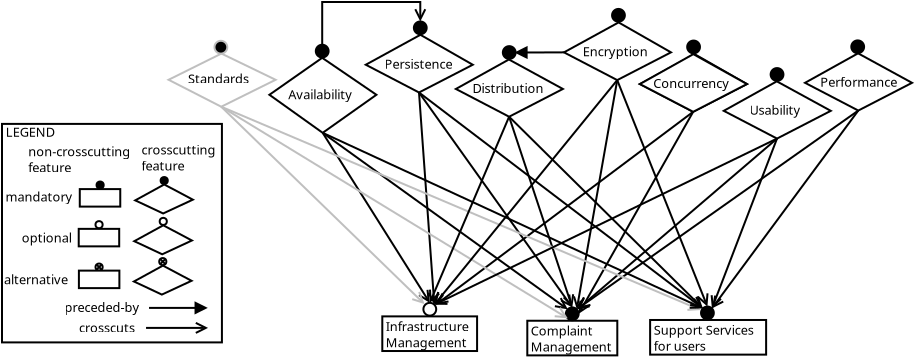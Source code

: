 <?xml version="1.0" encoding="UTF-8"?>
<dia:diagram xmlns:dia="http://www.lysator.liu.se/~alla/dia/">
  <dia:layer name="Background" visible="true" active="true">
    <dia:object type="Standard - Line" version="0" id="O0">
      <dia:attribute name="obj_pos">
        <dia:point val="22.19,26.886"/>
      </dia:attribute>
      <dia:attribute name="obj_bb">
        <dia:rectangle val="22.127,26.823;25.491,36.528"/>
      </dia:attribute>
      <dia:attribute name="conn_endpoints">
        <dia:point val="22.19,26.886"/>
        <dia:point val="25.348,36.421"/>
      </dia:attribute>
      <dia:attribute name="numcp">
        <dia:int val="1"/>
      </dia:attribute>
      <dia:attribute name="line_width">
        <dia:real val="0.1"/>
      </dia:attribute>
      <dia:attribute name="end_arrow">
        <dia:enum val="1"/>
      </dia:attribute>
      <dia:attribute name="end_arrow_length">
        <dia:real val="0.5"/>
      </dia:attribute>
      <dia:attribute name="end_arrow_width">
        <dia:real val="0.5"/>
      </dia:attribute>
      <dia:connections>
        <dia:connection handle="0" to="O15" connection="2"/>
        <dia:connection handle="1" to="O32" connection="1"/>
      </dia:connections>
    </dia:object>
    <dia:object type="Standard - Line" version="0" id="O1">
      <dia:attribute name="obj_pos">
        <dia:point val="31.393,26.64"/>
      </dia:attribute>
      <dia:attribute name="obj_bb">
        <dia:rectangle val="25.598,26.572;31.461,36.839"/>
      </dia:attribute>
      <dia:attribute name="conn_endpoints">
        <dia:point val="31.393,26.64"/>
        <dia:point val="25.668,36.741"/>
      </dia:attribute>
      <dia:attribute name="numcp">
        <dia:int val="1"/>
      </dia:attribute>
      <dia:attribute name="line_width">
        <dia:real val="0.1"/>
      </dia:attribute>
      <dia:attribute name="end_arrow">
        <dia:enum val="1"/>
      </dia:attribute>
      <dia:attribute name="end_arrow_length">
        <dia:real val="0.5"/>
      </dia:attribute>
      <dia:attribute name="end_arrow_width">
        <dia:real val="0.5"/>
      </dia:attribute>
      <dia:connections>
        <dia:connection handle="0" to="O43" connection="2"/>
        <dia:connection handle="1" to="O32" connection="4"/>
      </dia:connections>
    </dia:object>
    <dia:object type="Standard - Line" version="0" id="O2">
      <dia:attribute name="obj_pos">
        <dia:point val="24.933,23.668"/>
      </dia:attribute>
      <dia:attribute name="obj_bb">
        <dia:rectangle val="22.404,23.344;24.983,24.006"/>
      </dia:attribute>
      <dia:attribute name="conn_endpoints">
        <dia:point val="24.933,23.668"/>
        <dia:point val="22.516,23.677"/>
      </dia:attribute>
      <dia:attribute name="numcp">
        <dia:int val="1"/>
      </dia:attribute>
      <dia:attribute name="line_width">
        <dia:real val="0.1"/>
      </dia:attribute>
      <dia:attribute name="end_arrow">
        <dia:enum val="3"/>
      </dia:attribute>
      <dia:attribute name="end_arrow_length">
        <dia:real val="0.5"/>
      </dia:attribute>
      <dia:attribute name="end_arrow_width">
        <dia:real val="0.5"/>
      </dia:attribute>
      <dia:connections>
        <dia:connection handle="0" to="O80" connection="0"/>
        <dia:connection handle="1" to="O17" connection="4"/>
      </dia:connections>
    </dia:object>
    <dia:object type="Standard - ZigZagLine" version="1" id="O3">
      <dia:attribute name="obj_pos">
        <dia:point val="12.845,23.286"/>
      </dia:attribute>
      <dia:attribute name="obj_bb">
        <dia:rectangle val="12.795,21.1;18.079,23.336"/>
      </dia:attribute>
      <dia:attribute name="orth_points">
        <dia:point val="12.845,23.286"/>
        <dia:point val="12.845,21.15"/>
        <dia:point val="17.749,21.15"/>
        <dia:point val="17.749,22.123"/>
      </dia:attribute>
      <dia:attribute name="orth_orient">
        <dia:enum val="1"/>
        <dia:enum val="0"/>
        <dia:enum val="1"/>
      </dia:attribute>
      <dia:attribute name="autorouting">
        <dia:boolean val="false"/>
      </dia:attribute>
      <dia:attribute name="line_width">
        <dia:real val="0.1"/>
      </dia:attribute>
      <dia:attribute name="end_arrow">
        <dia:enum val="1"/>
      </dia:attribute>
      <dia:attribute name="end_arrow_length">
        <dia:real val="0.5"/>
      </dia:attribute>
      <dia:attribute name="end_arrow_width">
        <dia:real val="0.5"/>
      </dia:attribute>
      <dia:connections>
        <dia:connection handle="0" to="O14" connection="1"/>
        <dia:connection handle="1" to="O51" connection="1"/>
      </dia:connections>
    </dia:object>
    <dia:object type="Standard - Line" version="0" id="O4">
      <dia:attribute name="obj_pos">
        <dia:point val="17.685,25.674"/>
      </dia:attribute>
      <dia:attribute name="obj_bb">
        <dia:rectangle val="17.632,25.621;18.742,36.397"/>
      </dia:attribute>
      <dia:attribute name="conn_endpoints">
        <dia:point val="17.685,25.674"/>
        <dia:point val="18.451,36.285"/>
      </dia:attribute>
      <dia:attribute name="numcp">
        <dia:int val="1"/>
      </dia:attribute>
      <dia:attribute name="line_width">
        <dia:real val="0.1"/>
      </dia:attribute>
      <dia:attribute name="end_arrow">
        <dia:enum val="1"/>
      </dia:attribute>
      <dia:attribute name="end_arrow_length">
        <dia:real val="0.5"/>
      </dia:attribute>
      <dia:attribute name="end_arrow_width">
        <dia:real val="0.5"/>
      </dia:attribute>
      <dia:connections>
        <dia:connection handle="0" to="O49" connection="2"/>
        <dia:connection handle="1" to="O29" connection="2"/>
      </dia:connections>
    </dia:object>
    <dia:object type="Standard - Line" version="0" id="O5">
      <dia:attribute name="obj_pos">
        <dia:point val="17.685,25.674"/>
      </dia:attribute>
      <dia:attribute name="obj_bb">
        <dia:rectangle val="17.616,25.605;25.418,36.512"/>
      </dia:attribute>
      <dia:attribute name="conn_endpoints">
        <dia:point val="17.685,25.674"/>
        <dia:point val="25.348,36.421"/>
      </dia:attribute>
      <dia:attribute name="numcp">
        <dia:int val="1"/>
      </dia:attribute>
      <dia:attribute name="line_width">
        <dia:real val="0.1"/>
      </dia:attribute>
      <dia:attribute name="end_arrow">
        <dia:enum val="1"/>
      </dia:attribute>
      <dia:attribute name="end_arrow_length">
        <dia:real val="0.5"/>
      </dia:attribute>
      <dia:attribute name="end_arrow_width">
        <dia:real val="0.5"/>
      </dia:attribute>
      <dia:connections>
        <dia:connection handle="0" to="O49" connection="2"/>
        <dia:connection handle="1" to="O32" connection="1"/>
      </dia:connections>
    </dia:object>
    <dia:object type="Standard - Line" version="0" id="O6">
      <dia:attribute name="obj_pos">
        <dia:point val="22.19,26.886"/>
      </dia:attribute>
      <dia:attribute name="obj_bb">
        <dia:rectangle val="22.119,26.815;31.959,36.549"/>
      </dia:attribute>
      <dia:attribute name="conn_endpoints">
        <dia:point val="22.19,26.886"/>
        <dia:point val="31.879,36.471"/>
      </dia:attribute>
      <dia:attribute name="numcp">
        <dia:int val="1"/>
      </dia:attribute>
      <dia:attribute name="line_width">
        <dia:real val="0.1"/>
      </dia:attribute>
      <dia:attribute name="end_arrow">
        <dia:enum val="1"/>
      </dia:attribute>
      <dia:attribute name="end_arrow_length">
        <dia:real val="0.5"/>
      </dia:attribute>
      <dia:attribute name="end_arrow_width">
        <dia:real val="0.5"/>
      </dia:attribute>
      <dia:connections>
        <dia:connection handle="0" to="O15" connection="2"/>
        <dia:connection handle="1" to="O35" connection="0"/>
      </dia:connections>
    </dia:object>
    <dia:object type="Standard - Line" version="0" id="O7">
      <dia:attribute name="obj_pos">
        <dia:point val="31.393,26.64"/>
      </dia:attribute>
      <dia:attribute name="obj_bb">
        <dia:rectangle val="18.432,26.57;31.463,36.359"/>
      </dia:attribute>
      <dia:attribute name="conn_endpoints">
        <dia:point val="31.393,26.64"/>
        <dia:point val="18.521,36.289"/>
      </dia:attribute>
      <dia:attribute name="numcp">
        <dia:int val="1"/>
      </dia:attribute>
      <dia:attribute name="line_width">
        <dia:real val="0.1"/>
      </dia:attribute>
      <dia:attribute name="end_arrow">
        <dia:enum val="1"/>
      </dia:attribute>
      <dia:attribute name="end_arrow_length">
        <dia:real val="0.5"/>
      </dia:attribute>
      <dia:attribute name="end_arrow_width">
        <dia:real val="0.5"/>
      </dia:attribute>
      <dia:connections>
        <dia:connection handle="0" to="O43" connection="2"/>
        <dia:connection handle="1" to="O29" connection="8"/>
      </dia:connections>
    </dia:object>
    <dia:object type="Standard - Line" version="0" id="O8">
      <dia:attribute name="obj_pos">
        <dia:point val="27.596,25.055"/>
      </dia:attribute>
      <dia:attribute name="obj_bb">
        <dia:rectangle val="27.531,24.99;32.218,36.481"/>
      </dia:attribute>
      <dia:attribute name="conn_endpoints">
        <dia:point val="27.596,25.055"/>
        <dia:point val="32.105,36.377"/>
      </dia:attribute>
      <dia:attribute name="numcp">
        <dia:int val="1"/>
      </dia:attribute>
      <dia:attribute name="line_width">
        <dia:real val="0.1"/>
      </dia:attribute>
      <dia:attribute name="end_arrow">
        <dia:enum val="1"/>
      </dia:attribute>
      <dia:attribute name="end_arrow_length">
        <dia:real val="0.5"/>
      </dia:attribute>
      <dia:attribute name="end_arrow_width">
        <dia:real val="0.5"/>
      </dia:attribute>
      <dia:connections>
        <dia:connection handle="0" to="O80" connection="2"/>
        <dia:connection handle="1" to="O35" connection="1"/>
      </dia:connections>
    </dia:object>
    <dia:object type="Standard - Line" version="0" id="O9">
      <dia:attribute name="obj_pos">
        <dia:point val="27.596,25.055"/>
      </dia:attribute>
      <dia:attribute name="obj_bb">
        <dia:rectangle val="25.344,24.997;27.654,36.625"/>
      </dia:attribute>
      <dia:attribute name="conn_endpoints">
        <dia:point val="27.596,25.055"/>
        <dia:point val="25.574,36.515"/>
      </dia:attribute>
      <dia:attribute name="numcp">
        <dia:int val="1"/>
      </dia:attribute>
      <dia:attribute name="line_width">
        <dia:real val="0.1"/>
      </dia:attribute>
      <dia:attribute name="end_arrow">
        <dia:enum val="1"/>
      </dia:attribute>
      <dia:attribute name="end_arrow_length">
        <dia:real val="0.5"/>
      </dia:attribute>
      <dia:attribute name="end_arrow_width">
        <dia:real val="0.5"/>
      </dia:attribute>
      <dia:connections>
        <dia:connection handle="0" to="O80" connection="2"/>
        <dia:connection handle="1" to="O32" connection="2"/>
      </dia:connections>
    </dia:object>
    <dia:object type="Standard - Line" version="0" id="O10">
      <dia:attribute name="obj_pos">
        <dia:point val="12.869,27.691"/>
      </dia:attribute>
      <dia:attribute name="obj_bb">
        <dia:rectangle val="12.8,27.622;18.294,36.286"/>
      </dia:attribute>
      <dia:attribute name="conn_endpoints">
        <dia:point val="12.869,27.691"/>
        <dia:point val="18.225,36.192"/>
      </dia:attribute>
      <dia:attribute name="numcp">
        <dia:int val="1"/>
      </dia:attribute>
      <dia:attribute name="line_width">
        <dia:real val="0.1"/>
      </dia:attribute>
      <dia:attribute name="end_arrow">
        <dia:enum val="1"/>
      </dia:attribute>
      <dia:attribute name="end_arrow_length">
        <dia:real val="0.5"/>
      </dia:attribute>
      <dia:attribute name="end_arrow_width">
        <dia:real val="0.5"/>
      </dia:attribute>
      <dia:connections>
        <dia:connection handle="0" to="O12" connection="2"/>
        <dia:connection handle="1" to="O29" connection="1"/>
      </dia:connections>
    </dia:object>
    <dia:object type="Standard - Line" version="0" id="O11">
      <dia:attribute name="obj_pos">
        <dia:point val="12.869,27.691"/>
      </dia:attribute>
      <dia:attribute name="obj_bb">
        <dia:rectangle val="12.8,27.622;25.212,36.585"/>
      </dia:attribute>
      <dia:attribute name="conn_endpoints">
        <dia:point val="12.869,27.691"/>
        <dia:point val="25.122,36.515"/>
      </dia:attribute>
      <dia:attribute name="numcp">
        <dia:int val="1"/>
      </dia:attribute>
      <dia:attribute name="line_width">
        <dia:real val="0.1"/>
      </dia:attribute>
      <dia:attribute name="end_arrow">
        <dia:enum val="1"/>
      </dia:attribute>
      <dia:attribute name="end_arrow_length">
        <dia:real val="0.5"/>
      </dia:attribute>
      <dia:attribute name="end_arrow_width">
        <dia:real val="0.5"/>
      </dia:attribute>
      <dia:connections>
        <dia:connection handle="0" to="O12" connection="2"/>
        <dia:connection handle="1" to="O32" connection="0"/>
      </dia:connections>
    </dia:object>
    <dia:object type="Standard - Polygon" version="0" id="O12">
      <dia:attribute name="obj_pos">
        <dia:point val="10.205,25.789"/>
      </dia:attribute>
      <dia:attribute name="obj_bb">
        <dia:rectangle val="10.118,23.881;15.643,27.753"/>
      </dia:attribute>
      <dia:attribute name="poly_points">
        <dia:point val="10.205,25.789"/>
        <dia:point val="12.869,27.691"/>
        <dia:point val="15.555,25.789"/>
        <dia:point val="12.844,23.941"/>
      </dia:attribute>
      <dia:attribute name="line_width">
        <dia:real val="0.1"/>
      </dia:attribute>
      <dia:attribute name="show_background">
        <dia:boolean val="true"/>
      </dia:attribute>
    </dia:object>
    <dia:object type="Standard - Text" version="1" id="O13">
      <dia:attribute name="obj_pos">
        <dia:point val="11.142,26.014"/>
      </dia:attribute>
      <dia:attribute name="obj_bb">
        <dia:rectangle val="11.142,25.419;14.632,26.167"/>
      </dia:attribute>
      <dia:attribute name="text">
        <dia:composite type="text">
          <dia:attribute name="string">
            <dia:string>#Availability#</dia:string>
          </dia:attribute>
          <dia:attribute name="font">
            <dia:font family="sans" style="0" name="Helvetica"/>
          </dia:attribute>
          <dia:attribute name="height">
            <dia:real val="0.8"/>
          </dia:attribute>
          <dia:attribute name="pos">
            <dia:point val="11.142,26.014"/>
          </dia:attribute>
          <dia:attribute name="color">
            <dia:color val="#000000"/>
          </dia:attribute>
          <dia:attribute name="alignment">
            <dia:enum val="0"/>
          </dia:attribute>
        </dia:composite>
      </dia:attribute>
      <dia:attribute name="valign">
        <dia:enum val="3"/>
      </dia:attribute>
    </dia:object>
    <dia:object type="Standard - Ellipse" version="0" id="O14">
      <dia:attribute name="obj_pos">
        <dia:point val="12.525,23.286"/>
      </dia:attribute>
      <dia:attribute name="obj_bb">
        <dia:rectangle val="12.475,23.236;13.215,23.976"/>
      </dia:attribute>
      <dia:attribute name="elem_corner">
        <dia:point val="12.525,23.286"/>
      </dia:attribute>
      <dia:attribute name="elem_width">
        <dia:real val="0.64"/>
      </dia:attribute>
      <dia:attribute name="elem_height">
        <dia:real val="0.64"/>
      </dia:attribute>
      <dia:attribute name="border_width">
        <dia:real val="0.1"/>
      </dia:attribute>
      <dia:attribute name="inner_color">
        <dia:color val="#000000"/>
      </dia:attribute>
      <dia:attribute name="aspect">
        <dia:enum val="2"/>
      </dia:attribute>
    </dia:object>
    <dia:group>
      <dia:group>
        <dia:object type="Standard - Polygon" version="0" id="O15">
          <dia:attribute name="obj_pos">
            <dia:point val="19.528,25.498"/>
          </dia:attribute>
          <dia:attribute name="obj_bb">
            <dia:rectangle val="19.422,23.966;24.984,26.942"/>
          </dia:attribute>
          <dia:attribute name="poly_points">
            <dia:point val="19.528,25.498"/>
            <dia:point val="22.19,26.886"/>
            <dia:point val="24.878,25.498"/>
            <dia:point val="22.179,24.024"/>
          </dia:attribute>
          <dia:attribute name="line_width">
            <dia:real val="0.1"/>
          </dia:attribute>
          <dia:attribute name="show_background">
            <dia:boolean val="true"/>
          </dia:attribute>
        </dia:object>
        <dia:object type="Standard - Text" version="1" id="O16">
          <dia:attribute name="obj_pos">
            <dia:point val="20.365,25.698"/>
          </dia:attribute>
          <dia:attribute name="obj_bb">
            <dia:rectangle val="20.365,25.103;24.095,25.851"/>
          </dia:attribute>
          <dia:attribute name="text">
            <dia:composite type="text">
              <dia:attribute name="string">
                <dia:string>#Distribution#</dia:string>
              </dia:attribute>
              <dia:attribute name="font">
                <dia:font family="sans" style="0" name="Helvetica"/>
              </dia:attribute>
              <dia:attribute name="height">
                <dia:real val="0.8"/>
              </dia:attribute>
              <dia:attribute name="pos">
                <dia:point val="20.365,25.698"/>
              </dia:attribute>
              <dia:attribute name="color">
                <dia:color val="#000000"/>
              </dia:attribute>
              <dia:attribute name="alignment">
                <dia:enum val="0"/>
              </dia:attribute>
            </dia:composite>
          </dia:attribute>
          <dia:attribute name="valign">
            <dia:enum val="3"/>
          </dia:attribute>
        </dia:object>
      </dia:group>
      <dia:object type="Standard - Ellipse" version="0" id="O17">
        <dia:attribute name="obj_pos">
          <dia:point val="21.877,23.357"/>
        </dia:attribute>
        <dia:attribute name="obj_bb">
          <dia:rectangle val="21.827,23.307;22.566,24.046"/>
        </dia:attribute>
        <dia:attribute name="elem_corner">
          <dia:point val="21.877,23.357"/>
        </dia:attribute>
        <dia:attribute name="elem_width">
          <dia:real val="0.64"/>
        </dia:attribute>
        <dia:attribute name="elem_height">
          <dia:real val="0.64"/>
        </dia:attribute>
        <dia:attribute name="border_width">
          <dia:real val="0.1"/>
        </dia:attribute>
        <dia:attribute name="inner_color">
          <dia:color val="#000000"/>
        </dia:attribute>
        <dia:attribute name="aspect">
          <dia:enum val="2"/>
        </dia:attribute>
      </dia:object>
    </dia:group>
    <dia:group>
      <dia:group>
        <dia:object type="Standard - Polygon" version="0" id="O18">
          <dia:attribute name="obj_pos">
            <dia:point val="32.923,26.592"/>
          </dia:attribute>
          <dia:attribute name="obj_bb">
            <dia:rectangle val="32.817,25.06;38.379,28.036"/>
          </dia:attribute>
          <dia:attribute name="poly_points">
            <dia:point val="32.923,26.592"/>
            <dia:point val="35.585,27.979"/>
            <dia:point val="38.273,26.592"/>
            <dia:point val="35.574,25.117"/>
          </dia:attribute>
          <dia:attribute name="line_width">
            <dia:real val="0.1"/>
          </dia:attribute>
          <dia:attribute name="show_background">
            <dia:boolean val="true"/>
          </dia:attribute>
        </dia:object>
        <dia:object type="Standard - Text" version="1" id="O19">
          <dia:attribute name="obj_pos">
            <dia:point val="34.21,26.792"/>
          </dia:attribute>
          <dia:attribute name="obj_bb">
            <dia:rectangle val="34.21,26.197;36.973,26.944"/>
          </dia:attribute>
          <dia:attribute name="text">
            <dia:composite type="text">
              <dia:attribute name="string">
                <dia:string>#Usability#</dia:string>
              </dia:attribute>
              <dia:attribute name="font">
                <dia:font family="sans" style="0" name="Helvetica"/>
              </dia:attribute>
              <dia:attribute name="height">
                <dia:real val="0.8"/>
              </dia:attribute>
              <dia:attribute name="pos">
                <dia:point val="34.21,26.792"/>
              </dia:attribute>
              <dia:attribute name="color">
                <dia:color val="#000000"/>
              </dia:attribute>
              <dia:attribute name="alignment">
                <dia:enum val="0"/>
              </dia:attribute>
            </dia:composite>
          </dia:attribute>
          <dia:attribute name="valign">
            <dia:enum val="3"/>
          </dia:attribute>
        </dia:object>
      </dia:group>
      <dia:object type="Standard - Ellipse" version="0" id="O20">
        <dia:attribute name="obj_pos">
          <dia:point val="35.267,24.454"/>
        </dia:attribute>
        <dia:attribute name="obj_bb">
          <dia:rectangle val="35.217,24.404;35.956,25.143"/>
        </dia:attribute>
        <dia:attribute name="elem_corner">
          <dia:point val="35.267,24.454"/>
        </dia:attribute>
        <dia:attribute name="elem_width">
          <dia:real val="0.64"/>
        </dia:attribute>
        <dia:attribute name="elem_height">
          <dia:real val="0.64"/>
        </dia:attribute>
        <dia:attribute name="border_width">
          <dia:real val="0.1"/>
        </dia:attribute>
        <dia:attribute name="inner_color">
          <dia:color val="#000000"/>
        </dia:attribute>
        <dia:attribute name="aspect">
          <dia:enum val="2"/>
        </dia:attribute>
      </dia:object>
    </dia:group>
    <dia:group>
      <dia:group>
        <dia:object type="Standard - Polygon" version="0" id="O21">
          <dia:attribute name="obj_pos">
            <dia:point val="5.164,25.039"/>
          </dia:attribute>
          <dia:attribute name="obj_bb">
            <dia:rectangle val="5.053,23.672;10.628,26.442"/>
          </dia:attribute>
          <dia:attribute name="poly_points">
            <dia:point val="5.164,25.039"/>
            <dia:point val="7.797,26.386"/>
            <dia:point val="10.514,25.039"/>
            <dia:point val="7.804,23.728"/>
          </dia:attribute>
          <dia:attribute name="line_color">
            <dia:color val="#bfbfbf"/>
          </dia:attribute>
          <dia:attribute name="line_width">
            <dia:real val="0.1"/>
          </dia:attribute>
          <dia:attribute name="show_background">
            <dia:boolean val="true"/>
          </dia:attribute>
        </dia:object>
        <dia:object type="Standard - Text" version="1" id="O22">
          <dia:attribute name="obj_pos">
            <dia:point val="6.137,25.22"/>
          </dia:attribute>
          <dia:attribute name="obj_bb">
            <dia:rectangle val="6.137,24.625;9.385,25.372"/>
          </dia:attribute>
          <dia:attribute name="text">
            <dia:composite type="text">
              <dia:attribute name="string">
                <dia:string>#Standards#</dia:string>
              </dia:attribute>
              <dia:attribute name="font">
                <dia:font family="sans" style="0" name="Helvetica"/>
              </dia:attribute>
              <dia:attribute name="height">
                <dia:real val="0.8"/>
              </dia:attribute>
              <dia:attribute name="pos">
                <dia:point val="6.137,25.22"/>
              </dia:attribute>
              <dia:attribute name="color">
                <dia:color val="#000000"/>
              </dia:attribute>
              <dia:attribute name="alignment">
                <dia:enum val="0"/>
              </dia:attribute>
            </dia:composite>
          </dia:attribute>
          <dia:attribute name="valign">
            <dia:enum val="3"/>
          </dia:attribute>
        </dia:object>
      </dia:group>
      <dia:object type="Standard - Ellipse" version="0" id="O23">
        <dia:attribute name="obj_pos">
          <dia:point val="7.459,23.09"/>
        </dia:attribute>
        <dia:attribute name="obj_bb">
          <dia:rectangle val="7.409,23.04;8.148,23.78"/>
        </dia:attribute>
        <dia:attribute name="elem_corner">
          <dia:point val="7.459,23.09"/>
        </dia:attribute>
        <dia:attribute name="elem_width">
          <dia:real val="0.64"/>
        </dia:attribute>
        <dia:attribute name="elem_height">
          <dia:real val="0.64"/>
        </dia:attribute>
        <dia:attribute name="border_width">
          <dia:real val="0.1"/>
        </dia:attribute>
        <dia:attribute name="border_color">
          <dia:color val="#bfbfbf"/>
        </dia:attribute>
        <dia:attribute name="inner_color">
          <dia:color val="#000000"/>
        </dia:attribute>
        <dia:attribute name="aspect">
          <dia:enum val="2"/>
        </dia:attribute>
      </dia:object>
    </dia:group>
    <dia:group>
      <dia:group>
        <dia:object type="Standard - Polygon" version="0" id="O24">
          <dia:attribute name="obj_pos">
            <dia:point val="36.986,25.191"/>
          </dia:attribute>
          <dia:attribute name="obj_bb">
            <dia:rectangle val="36.88,23.659;42.442,26.635"/>
          </dia:attribute>
          <dia:attribute name="poly_points">
            <dia:point val="36.986,25.191"/>
            <dia:point val="39.648,26.578"/>
            <dia:point val="42.336,25.191"/>
            <dia:point val="39.637,23.716"/>
          </dia:attribute>
          <dia:attribute name="line_width">
            <dia:real val="0.1"/>
          </dia:attribute>
          <dia:attribute name="show_background">
            <dia:boolean val="true"/>
          </dia:attribute>
        </dia:object>
        <dia:object type="Standard - Text" version="1" id="O25">
          <dia:attribute name="obj_pos">
            <dia:point val="37.752,25.382"/>
          </dia:attribute>
          <dia:attribute name="obj_bb">
            <dia:rectangle val="37.752,24.787;41.809,25.534"/>
          </dia:attribute>
          <dia:attribute name="text">
            <dia:composite type="text">
              <dia:attribute name="string">
                <dia:string>#Performance#</dia:string>
              </dia:attribute>
              <dia:attribute name="font">
                <dia:font family="sans" style="0" name="Helvetica"/>
              </dia:attribute>
              <dia:attribute name="height">
                <dia:real val="0.8"/>
              </dia:attribute>
              <dia:attribute name="pos">
                <dia:point val="37.752,25.382"/>
              </dia:attribute>
              <dia:attribute name="color">
                <dia:color val="#000000"/>
              </dia:attribute>
              <dia:attribute name="alignment">
                <dia:enum val="0"/>
              </dia:attribute>
            </dia:composite>
          </dia:attribute>
          <dia:attribute name="valign">
            <dia:enum val="3"/>
          </dia:attribute>
        </dia:object>
      </dia:group>
      <dia:object type="Standard - Ellipse" version="0" id="O26">
        <dia:attribute name="obj_pos">
          <dia:point val="39.3,23.07"/>
        </dia:attribute>
        <dia:attribute name="obj_bb">
          <dia:rectangle val="39.25,23.02;39.99,23.76"/>
        </dia:attribute>
        <dia:attribute name="elem_corner">
          <dia:point val="39.3,23.07"/>
        </dia:attribute>
        <dia:attribute name="elem_width">
          <dia:real val="0.64"/>
        </dia:attribute>
        <dia:attribute name="elem_height">
          <dia:real val="0.64"/>
        </dia:attribute>
        <dia:attribute name="border_width">
          <dia:real val="0.1"/>
        </dia:attribute>
        <dia:attribute name="inner_color">
          <dia:color val="#000000"/>
        </dia:attribute>
        <dia:attribute name="aspect">
          <dia:enum val="2"/>
        </dia:attribute>
      </dia:object>
    </dia:group>
    <dia:group>
      <dia:object type="Standard - Box" version="0" id="O27">
        <dia:attribute name="obj_pos">
          <dia:point val="15.85,36.869"/>
        </dia:attribute>
        <dia:attribute name="obj_bb">
          <dia:rectangle val="15.8,36.819;20.639,38.651"/>
        </dia:attribute>
        <dia:attribute name="elem_corner">
          <dia:point val="15.85,36.869"/>
        </dia:attribute>
        <dia:attribute name="elem_width">
          <dia:real val="4.739"/>
        </dia:attribute>
        <dia:attribute name="elem_height">
          <dia:real val="1.732"/>
        </dia:attribute>
        <dia:attribute name="border_width">
          <dia:real val="0.1"/>
        </dia:attribute>
        <dia:attribute name="show_background">
          <dia:boolean val="true"/>
        </dia:attribute>
      </dia:object>
      <dia:object type="Standard - Text" version="1" id="O28">
        <dia:attribute name="obj_pos">
          <dia:point val="16.027,37.611"/>
        </dia:attribute>
        <dia:attribute name="obj_bb">
          <dia:rectangle val="16.027,37.016;20.402,38.564"/>
        </dia:attribute>
        <dia:attribute name="text">
          <dia:composite type="text">
            <dia:attribute name="string">
              <dia:string>#Infrastructure
Management#</dia:string>
            </dia:attribute>
            <dia:attribute name="font">
              <dia:font family="sans" style="0" name="Helvetica"/>
            </dia:attribute>
            <dia:attribute name="height">
              <dia:real val="0.8"/>
            </dia:attribute>
            <dia:attribute name="pos">
              <dia:point val="16.027,37.611"/>
            </dia:attribute>
            <dia:attribute name="color">
              <dia:color val="#000000"/>
            </dia:attribute>
            <dia:attribute name="alignment">
              <dia:enum val="0"/>
            </dia:attribute>
          </dia:composite>
        </dia:attribute>
        <dia:attribute name="valign">
          <dia:enum val="3"/>
        </dia:attribute>
      </dia:object>
    </dia:group>
    <dia:object type="Standard - Ellipse" version="0" id="O29">
      <dia:attribute name="obj_pos">
        <dia:point val="17.905,36.192"/>
      </dia:attribute>
      <dia:attribute name="obj_bb">
        <dia:rectangle val="17.855,36.142;18.595,36.881"/>
      </dia:attribute>
      <dia:attribute name="elem_corner">
        <dia:point val="17.905,36.192"/>
      </dia:attribute>
      <dia:attribute name="elem_width">
        <dia:real val="0.64"/>
      </dia:attribute>
      <dia:attribute name="elem_height">
        <dia:real val="0.64"/>
      </dia:attribute>
      <dia:attribute name="border_width">
        <dia:real val="0.1"/>
      </dia:attribute>
      <dia:attribute name="aspect">
        <dia:enum val="2"/>
      </dia:attribute>
    </dia:object>
    <dia:group>
      <dia:group>
        <dia:object type="Standard - Box" version="0" id="O30">
          <dia:attribute name="obj_pos">
            <dia:point val="23.1,37.087"/>
          </dia:attribute>
          <dia:attribute name="obj_bb">
            <dia:rectangle val="23.05,37.037;27.65,38.87"/>
          </dia:attribute>
          <dia:attribute name="elem_corner">
            <dia:point val="23.1,37.087"/>
          </dia:attribute>
          <dia:attribute name="elem_width">
            <dia:real val="4.5"/>
          </dia:attribute>
          <dia:attribute name="elem_height">
            <dia:real val="1.732"/>
          </dia:attribute>
          <dia:attribute name="border_width">
            <dia:real val="0.1"/>
          </dia:attribute>
          <dia:attribute name="show_background">
            <dia:boolean val="true"/>
          </dia:attribute>
        </dia:object>
        <dia:object type="Standard - Text" version="1" id="O31">
          <dia:attribute name="obj_pos">
            <dia:point val="23.277,37.83"/>
          </dia:attribute>
          <dia:attribute name="obj_bb">
            <dia:rectangle val="23.277,37.235;27.494,38.782"/>
          </dia:attribute>
          <dia:attribute name="text">
            <dia:composite type="text">
              <dia:attribute name="string">
                <dia:string>#Complaint
Management#</dia:string>
              </dia:attribute>
              <dia:attribute name="font">
                <dia:font family="sans" style="0" name="Helvetica"/>
              </dia:attribute>
              <dia:attribute name="height">
                <dia:real val="0.8"/>
              </dia:attribute>
              <dia:attribute name="pos">
                <dia:point val="23.277,37.83"/>
              </dia:attribute>
              <dia:attribute name="color">
                <dia:color val="#000000"/>
              </dia:attribute>
              <dia:attribute name="alignment">
                <dia:enum val="0"/>
              </dia:attribute>
            </dia:composite>
          </dia:attribute>
          <dia:attribute name="valign">
            <dia:enum val="3"/>
          </dia:attribute>
        </dia:object>
      </dia:group>
      <dia:object type="Standard - Ellipse" version="0" id="O32">
        <dia:attribute name="obj_pos">
          <dia:point val="25.028,36.421"/>
        </dia:attribute>
        <dia:attribute name="obj_bb">
          <dia:rectangle val="24.978,36.371;25.718,37.111"/>
        </dia:attribute>
        <dia:attribute name="elem_corner">
          <dia:point val="25.028,36.421"/>
        </dia:attribute>
        <dia:attribute name="elem_width">
          <dia:real val="0.64"/>
        </dia:attribute>
        <dia:attribute name="elem_height">
          <dia:real val="0.64"/>
        </dia:attribute>
        <dia:attribute name="border_width">
          <dia:real val="0.1"/>
        </dia:attribute>
        <dia:attribute name="inner_color">
          <dia:color val="#000000"/>
        </dia:attribute>
        <dia:attribute name="aspect">
          <dia:enum val="2"/>
        </dia:attribute>
      </dia:object>
    </dia:group>
    <dia:group>
      <dia:group>
        <dia:object type="Standard - Box" version="0" id="O33">
          <dia:attribute name="obj_pos">
            <dia:point val="29.241,37.049"/>
          </dia:attribute>
          <dia:attribute name="obj_bb">
            <dia:rectangle val="29.191,36.999;35.091,38.831"/>
          </dia:attribute>
          <dia:attribute name="elem_corner">
            <dia:point val="29.241,37.049"/>
          </dia:attribute>
          <dia:attribute name="elem_width">
            <dia:real val="5.8"/>
          </dia:attribute>
          <dia:attribute name="elem_height">
            <dia:real val="1.732"/>
          </dia:attribute>
          <dia:attribute name="border_width">
            <dia:real val="0.1"/>
          </dia:attribute>
          <dia:attribute name="show_background">
            <dia:boolean val="true"/>
          </dia:attribute>
        </dia:object>
        <dia:object type="Standard - Text" version="1" id="O34">
          <dia:attribute name="obj_pos">
            <dia:point val="29.418,37.791"/>
          </dia:attribute>
          <dia:attribute name="obj_bb">
            <dia:rectangle val="29.418,37.196;34.856,38.744"/>
          </dia:attribute>
          <dia:attribute name="text">
            <dia:composite type="text">
              <dia:attribute name="string">
                <dia:string>#Support Services
for users#</dia:string>
              </dia:attribute>
              <dia:attribute name="font">
                <dia:font family="sans" style="0" name="Helvetica"/>
              </dia:attribute>
              <dia:attribute name="height">
                <dia:real val="0.8"/>
              </dia:attribute>
              <dia:attribute name="pos">
                <dia:point val="29.418,37.791"/>
              </dia:attribute>
              <dia:attribute name="color">
                <dia:color val="#000000"/>
              </dia:attribute>
              <dia:attribute name="alignment">
                <dia:enum val="0"/>
              </dia:attribute>
            </dia:composite>
          </dia:attribute>
          <dia:attribute name="valign">
            <dia:enum val="3"/>
          </dia:attribute>
        </dia:object>
      </dia:group>
      <dia:object type="Standard - Ellipse" version="0" id="O35">
        <dia:attribute name="obj_pos">
          <dia:point val="31.786,36.377"/>
        </dia:attribute>
        <dia:attribute name="obj_bb">
          <dia:rectangle val="31.736,36.327;32.475,37.066"/>
        </dia:attribute>
        <dia:attribute name="elem_corner">
          <dia:point val="31.786,36.377"/>
        </dia:attribute>
        <dia:attribute name="elem_width">
          <dia:real val="0.64"/>
        </dia:attribute>
        <dia:attribute name="elem_height">
          <dia:real val="0.64"/>
        </dia:attribute>
        <dia:attribute name="border_width">
          <dia:real val="0.1"/>
        </dia:attribute>
        <dia:attribute name="inner_color">
          <dia:color val="#000000"/>
        </dia:attribute>
        <dia:attribute name="aspect">
          <dia:enum val="2"/>
        </dia:attribute>
      </dia:object>
    </dia:group>
    <dia:object type="Standard - Line" version="0" id="O36">
      <dia:attribute name="obj_pos">
        <dia:point val="35.585,27.979"/>
      </dia:attribute>
      <dia:attribute name="obj_bb">
        <dia:rectangle val="25.543,27.909;35.656,36.574"/>
      </dia:attribute>
      <dia:attribute name="conn_endpoints">
        <dia:point val="35.585,27.979"/>
        <dia:point val="25.628,36.501"/>
      </dia:attribute>
      <dia:attribute name="numcp">
        <dia:int val="1"/>
      </dia:attribute>
      <dia:attribute name="line_width">
        <dia:real val="0.1"/>
      </dia:attribute>
      <dia:attribute name="end_arrow">
        <dia:enum val="1"/>
      </dia:attribute>
      <dia:attribute name="end_arrow_length">
        <dia:real val="0.5"/>
      </dia:attribute>
      <dia:attribute name="end_arrow_width">
        <dia:real val="0.5"/>
      </dia:attribute>
      <dia:connections>
        <dia:connection handle="0" to="O18" connection="2"/>
        <dia:connection handle="1" to="O32" connection="8"/>
      </dia:connections>
    </dia:object>
    <dia:object type="Standard - Line" version="0" id="O37">
      <dia:attribute name="obj_pos">
        <dia:point val="35.585,27.979"/>
      </dia:attribute>
      <dia:attribute name="obj_bb">
        <dia:rectangle val="32.212,27.915;35.65,36.575"/>
      </dia:attribute>
      <dia:attribute name="conn_endpoints">
        <dia:point val="35.585,27.979"/>
        <dia:point val="32.331,36.471"/>
      </dia:attribute>
      <dia:attribute name="numcp">
        <dia:int val="1"/>
      </dia:attribute>
      <dia:attribute name="line_width">
        <dia:real val="0.1"/>
      </dia:attribute>
      <dia:attribute name="end_arrow">
        <dia:enum val="1"/>
      </dia:attribute>
      <dia:attribute name="end_arrow_length">
        <dia:real val="0.5"/>
      </dia:attribute>
      <dia:attribute name="end_arrow_width">
        <dia:real val="0.5"/>
      </dia:attribute>
      <dia:connections>
        <dia:connection handle="0" to="O18" connection="2"/>
        <dia:connection handle="1" to="O35" connection="2"/>
      </dia:connections>
    </dia:object>
    <dia:object type="Standard - Line" version="0" id="O38">
      <dia:attribute name="obj_pos">
        <dia:point val="39.648,26.578"/>
      </dia:attribute>
      <dia:attribute name="obj_bb">
        <dia:rectangle val="25.483,26.509;39.718,36.585"/>
      </dia:attribute>
      <dia:attribute name="conn_endpoints">
        <dia:point val="39.648,26.578"/>
        <dia:point val="25.574,36.515"/>
      </dia:attribute>
      <dia:attribute name="numcp">
        <dia:int val="1"/>
      </dia:attribute>
      <dia:attribute name="line_width">
        <dia:real val="0.1"/>
      </dia:attribute>
      <dia:attribute name="end_arrow">
        <dia:enum val="1"/>
      </dia:attribute>
      <dia:attribute name="end_arrow_length">
        <dia:real val="0.5"/>
      </dia:attribute>
      <dia:attribute name="end_arrow_width">
        <dia:real val="0.5"/>
      </dia:attribute>
      <dia:connections>
        <dia:connection handle="0" to="O24" connection="2"/>
        <dia:connection handle="1" to="O32" connection="2"/>
      </dia:connections>
    </dia:object>
    <dia:object type="Standard - Line" version="0" id="O39">
      <dia:attribute name="obj_pos">
        <dia:point val="39.648,26.578"/>
      </dia:attribute>
      <dia:attribute name="obj_bb">
        <dia:rectangle val="32.262,26.508;39.718,36.56"/>
      </dia:attribute>
      <dia:attribute name="conn_endpoints">
        <dia:point val="39.648,26.578"/>
        <dia:point val="32.331,36.471"/>
      </dia:attribute>
      <dia:attribute name="numcp">
        <dia:int val="1"/>
      </dia:attribute>
      <dia:attribute name="line_width">
        <dia:real val="0.1"/>
      </dia:attribute>
      <dia:attribute name="end_arrow">
        <dia:enum val="1"/>
      </dia:attribute>
      <dia:attribute name="end_arrow_length">
        <dia:real val="0.5"/>
      </dia:attribute>
      <dia:attribute name="end_arrow_width">
        <dia:real val="0.5"/>
      </dia:attribute>
      <dia:connections>
        <dia:connection handle="0" to="O24" connection="2"/>
        <dia:connection handle="1" to="O35" connection="2"/>
      </dia:connections>
    </dia:object>
    <dia:object type="Standard - Line" version="0" id="O40">
      <dia:attribute name="obj_pos">
        <dia:point val="7.797,26.386"/>
      </dia:attribute>
      <dia:attribute name="obj_bb">
        <dia:rectangle val="7.726,26.316;18.04,36.332"/>
      </dia:attribute>
      <dia:attribute name="conn_endpoints">
        <dia:point val="7.797,26.386"/>
        <dia:point val="17.96,36.254"/>
      </dia:attribute>
      <dia:attribute name="numcp">
        <dia:int val="1"/>
      </dia:attribute>
      <dia:attribute name="line_color">
        <dia:color val="#bfbfbf"/>
      </dia:attribute>
      <dia:attribute name="line_width">
        <dia:real val="0.1"/>
      </dia:attribute>
      <dia:attribute name="end_arrow">
        <dia:enum val="1"/>
      </dia:attribute>
      <dia:attribute name="end_arrow_length">
        <dia:real val="0.5"/>
      </dia:attribute>
      <dia:attribute name="end_arrow_width">
        <dia:real val="0.5"/>
      </dia:attribute>
      <dia:connections>
        <dia:connection handle="0" to="O21" connection="2"/>
        <dia:connection handle="1" to="O29" connection="8"/>
      </dia:connections>
    </dia:object>
    <dia:object type="Standard - Line" version="0" id="O41">
      <dia:attribute name="obj_pos">
        <dia:point val="7.797,26.386"/>
      </dia:attribute>
      <dia:attribute name="obj_bb">
        <dia:rectangle val="7.728,26.317;25.217,37.036"/>
      </dia:attribute>
      <dia:attribute name="conn_endpoints">
        <dia:point val="7.797,26.386"/>
        <dia:point val="25.122,36.967"/>
      </dia:attribute>
      <dia:attribute name="numcp">
        <dia:int val="1"/>
      </dia:attribute>
      <dia:attribute name="line_color">
        <dia:color val="#bfbfbf"/>
      </dia:attribute>
      <dia:attribute name="line_width">
        <dia:real val="0.1"/>
      </dia:attribute>
      <dia:attribute name="end_arrow">
        <dia:enum val="1"/>
      </dia:attribute>
      <dia:attribute name="end_arrow_length">
        <dia:real val="0.5"/>
      </dia:attribute>
      <dia:attribute name="end_arrow_width">
        <dia:real val="0.5"/>
      </dia:attribute>
      <dia:connections>
        <dia:connection handle="0" to="O21" connection="2"/>
        <dia:connection handle="1" to="O32" connection="5"/>
      </dia:connections>
    </dia:object>
    <dia:object type="Standard - Line" version="0" id="O42">
      <dia:attribute name="obj_pos">
        <dia:point val="7.797,26.386"/>
      </dia:attribute>
      <dia:attribute name="obj_bb">
        <dia:rectangle val="7.731,26.321;31.869,36.653"/>
      </dia:attribute>
      <dia:attribute name="conn_endpoints">
        <dia:point val="7.797,26.386"/>
        <dia:point val="31.766,36.553"/>
      </dia:attribute>
      <dia:attribute name="numcp">
        <dia:int val="1"/>
      </dia:attribute>
      <dia:attribute name="line_color">
        <dia:color val="#bfbfbf"/>
      </dia:attribute>
      <dia:attribute name="line_width">
        <dia:real val="0.1"/>
      </dia:attribute>
      <dia:attribute name="end_arrow">
        <dia:enum val="1"/>
      </dia:attribute>
      <dia:attribute name="end_arrow_length">
        <dia:real val="0.5"/>
      </dia:attribute>
      <dia:attribute name="end_arrow_width">
        <dia:real val="0.5"/>
      </dia:attribute>
      <dia:connections>
        <dia:connection handle="0" to="O21" connection="2"/>
        <dia:connection handle="1" to="O35" connection="8"/>
      </dia:connections>
    </dia:object>
    <dia:group>
      <dia:object type="Standard - Polygon" version="0" id="O43">
        <dia:attribute name="obj_pos">
          <dia:point val="28.73,25.253"/>
        </dia:attribute>
        <dia:attribute name="obj_bb">
          <dia:rectangle val="28.624,23.699;34.185,26.697"/>
        </dia:attribute>
        <dia:attribute name="poly_points">
          <dia:point val="28.73,25.253"/>
          <dia:point val="31.393,26.64"/>
          <dia:point val="34.08,25.253"/>
          <dia:point val="31.461,23.756"/>
        </dia:attribute>
        <dia:attribute name="line_width">
          <dia:real val="0.1"/>
        </dia:attribute>
        <dia:attribute name="show_background">
          <dia:boolean val="true"/>
        </dia:attribute>
      </dia:object>
      <dia:object type="Standard - Text" version="1" id="O44">
        <dia:attribute name="obj_pos">
          <dia:point val="29.668,25.453"/>
        </dia:attribute>
        <dia:attribute name="obj_bb">
          <dia:rectangle val="29.668,24.858;33.328,25.605"/>
        </dia:attribute>
        <dia:attribute name="text">
          <dia:composite type="text">
            <dia:attribute name="string">
              <dia:string>#Persistence#</dia:string>
            </dia:attribute>
            <dia:attribute name="font">
              <dia:font family="sans" style="0" name="Helvetica"/>
            </dia:attribute>
            <dia:attribute name="height">
              <dia:real val="0.8"/>
            </dia:attribute>
            <dia:attribute name="pos">
              <dia:point val="29.668,25.453"/>
            </dia:attribute>
            <dia:attribute name="color">
              <dia:color val="#000000"/>
            </dia:attribute>
            <dia:attribute name="alignment">
              <dia:enum val="0"/>
            </dia:attribute>
          </dia:composite>
        </dia:attribute>
        <dia:attribute name="valign">
          <dia:enum val="3"/>
        </dia:attribute>
      </dia:object>
      <dia:object type="Standard - Polygon" version="0" id="O45">
        <dia:attribute name="obj_pos">
          <dia:point val="28.73,25.253"/>
        </dia:attribute>
        <dia:attribute name="obj_bb">
          <dia:rectangle val="28.625,23.7;34.186,26.697"/>
        </dia:attribute>
        <dia:attribute name="poly_points">
          <dia:point val="28.73,25.253"/>
          <dia:point val="31.393,26.64"/>
          <dia:point val="34.08,25.253"/>
          <dia:point val="31.4,23.757"/>
        </dia:attribute>
        <dia:attribute name="line_width">
          <dia:real val="0.1"/>
        </dia:attribute>
        <dia:attribute name="show_background">
          <dia:boolean val="true"/>
        </dia:attribute>
      </dia:object>
      <dia:object type="Standard - Text" version="1" id="O46">
        <dia:attribute name="obj_pos">
          <dia:point val="29.393,25.453"/>
        </dia:attribute>
        <dia:attribute name="obj_bb">
          <dia:rectangle val="29.393,24.858;33.428,25.605"/>
        </dia:attribute>
        <dia:attribute name="text">
          <dia:composite type="text">
            <dia:attribute name="string">
              <dia:string>#Concurrency#</dia:string>
            </dia:attribute>
            <dia:attribute name="font">
              <dia:font family="sans" style="0" name="Helvetica"/>
            </dia:attribute>
            <dia:attribute name="height">
              <dia:real val="0.8"/>
            </dia:attribute>
            <dia:attribute name="pos">
              <dia:point val="29.393,25.453"/>
            </dia:attribute>
            <dia:attribute name="color">
              <dia:color val="#000000"/>
            </dia:attribute>
            <dia:attribute name="alignment">
              <dia:enum val="0"/>
            </dia:attribute>
          </dia:composite>
        </dia:attribute>
        <dia:attribute name="valign">
          <dia:enum val="3"/>
        </dia:attribute>
      </dia:object>
    </dia:group>
    <dia:object type="Standard - Ellipse" version="0" id="O47">
      <dia:attribute name="obj_pos">
        <dia:point val="31.094,23.078"/>
      </dia:attribute>
      <dia:attribute name="obj_bb">
        <dia:rectangle val="31.044,23.028;31.783,23.768"/>
      </dia:attribute>
      <dia:attribute name="elem_corner">
        <dia:point val="31.094,23.078"/>
      </dia:attribute>
      <dia:attribute name="elem_width">
        <dia:real val="0.64"/>
      </dia:attribute>
      <dia:attribute name="elem_height">
        <dia:real val="0.64"/>
      </dia:attribute>
      <dia:attribute name="border_width">
        <dia:real val="0.1"/>
      </dia:attribute>
      <dia:attribute name="inner_color">
        <dia:color val="#000000"/>
      </dia:attribute>
      <dia:attribute name="aspect">
        <dia:enum val="2"/>
      </dia:attribute>
    </dia:object>
    <dia:object type="Standard - Line" version="0" id="O48">
      <dia:attribute name="obj_pos">
        <dia:point val="12.869,27.691"/>
      </dia:attribute>
      <dia:attribute name="obj_bb">
        <dia:rectangle val="12.803,27.625;31.981,36.554"/>
      </dia:attribute>
      <dia:attribute name="conn_endpoints">
        <dia:point val="12.869,27.691"/>
        <dia:point val="31.879,36.471"/>
      </dia:attribute>
      <dia:attribute name="numcp">
        <dia:int val="1"/>
      </dia:attribute>
      <dia:attribute name="line_width">
        <dia:real val="0.1"/>
      </dia:attribute>
      <dia:attribute name="end_arrow">
        <dia:enum val="1"/>
      </dia:attribute>
      <dia:attribute name="end_arrow_length">
        <dia:real val="0.5"/>
      </dia:attribute>
      <dia:attribute name="end_arrow_width">
        <dia:real val="0.5"/>
      </dia:attribute>
      <dia:connections>
        <dia:connection handle="0" to="O12" connection="2"/>
        <dia:connection handle="1" to="O35" connection="0"/>
      </dia:connections>
    </dia:object>
    <dia:group>
      <dia:group>
        <dia:object type="Standard - Polygon" version="0" id="O49">
          <dia:attribute name="obj_pos">
            <dia:point val="15.023,24.287"/>
          </dia:attribute>
          <dia:attribute name="obj_bb">
            <dia:rectangle val="14.917,22.733;20.477,25.731"/>
          </dia:attribute>
          <dia:attribute name="poly_points">
            <dia:point val="15.023,24.287"/>
            <dia:point val="17.685,25.674"/>
            <dia:point val="20.373,24.287"/>
            <dia:point val="17.754,22.79"/>
          </dia:attribute>
          <dia:attribute name="line_width">
            <dia:real val="0.1"/>
          </dia:attribute>
          <dia:attribute name="show_background">
            <dia:boolean val="true"/>
          </dia:attribute>
        </dia:object>
        <dia:object type="Standard - Text" version="1" id="O50">
          <dia:attribute name="obj_pos">
            <dia:point val="15.96,24.487"/>
          </dia:attribute>
          <dia:attribute name="obj_bb">
            <dia:rectangle val="15.96,23.892;19.62,24.639"/>
          </dia:attribute>
          <dia:attribute name="text">
            <dia:composite type="text">
              <dia:attribute name="string">
                <dia:string>#Persistence#</dia:string>
              </dia:attribute>
              <dia:attribute name="font">
                <dia:font family="sans" style="0" name="Helvetica"/>
              </dia:attribute>
              <dia:attribute name="height">
                <dia:real val="0.8"/>
              </dia:attribute>
              <dia:attribute name="pos">
                <dia:point val="15.96,24.487"/>
              </dia:attribute>
              <dia:attribute name="color">
                <dia:color val="#000000"/>
              </dia:attribute>
              <dia:attribute name="alignment">
                <dia:enum val="0"/>
              </dia:attribute>
            </dia:composite>
          </dia:attribute>
          <dia:attribute name="valign">
            <dia:enum val="3"/>
          </dia:attribute>
        </dia:object>
      </dia:group>
      <dia:object type="Standard - Ellipse" version="0" id="O51">
        <dia:attribute name="obj_pos">
          <dia:point val="17.429,22.123"/>
        </dia:attribute>
        <dia:attribute name="obj_bb">
          <dia:rectangle val="17.379,22.073;18.118,22.812"/>
        </dia:attribute>
        <dia:attribute name="elem_corner">
          <dia:point val="17.429,22.123"/>
        </dia:attribute>
        <dia:attribute name="elem_width">
          <dia:real val="0.64"/>
        </dia:attribute>
        <dia:attribute name="elem_height">
          <dia:real val="0.64"/>
        </dia:attribute>
        <dia:attribute name="border_width">
          <dia:real val="0.1"/>
        </dia:attribute>
        <dia:attribute name="inner_color">
          <dia:color val="#000000"/>
        </dia:attribute>
        <dia:attribute name="aspect">
          <dia:enum val="2"/>
        </dia:attribute>
      </dia:object>
    </dia:group>
    <dia:group>
      <dia:object type="Standard - Box" version="0" id="O52">
        <dia:attribute name="obj_pos">
          <dia:point val="-3.165,27.245"/>
        </dia:attribute>
        <dia:attribute name="obj_bb">
          <dia:rectangle val="-3.215,27.195;7.881,38.22"/>
        </dia:attribute>
        <dia:attribute name="elem_corner">
          <dia:point val="-3.165,27.245"/>
        </dia:attribute>
        <dia:attribute name="elem_width">
          <dia:real val="10.996"/>
        </dia:attribute>
        <dia:attribute name="elem_height">
          <dia:real val="10.925"/>
        </dia:attribute>
        <dia:attribute name="border_width">
          <dia:real val="0.1"/>
        </dia:attribute>
        <dia:attribute name="show_background">
          <dia:boolean val="true"/>
        </dia:attribute>
      </dia:object>
      <dia:object type="Standard - Polygon" version="0" id="O53">
        <dia:attribute name="obj_pos">
          <dia:point val="3.496,31.069"/>
        </dia:attribute>
        <dia:attribute name="obj_bb">
          <dia:rectangle val="3.385,30.216;6.489,31.778"/>
        </dia:attribute>
        <dia:attribute name="poly_points">
          <dia:point val="3.496,31.069"/>
          <dia:point val="4.892,31.723"/>
          <dia:point val="6.377,31.033"/>
          <dia:point val="4.945,30.273"/>
        </dia:attribute>
        <dia:attribute name="line_width">
          <dia:real val="0.1"/>
        </dia:attribute>
        <dia:attribute name="show_background">
          <dia:boolean val="true"/>
        </dia:attribute>
      </dia:object>
      <dia:object type="Standard - Ellipse" version="0" id="O54">
        <dia:attribute name="obj_pos">
          <dia:point val="4.767,29.901"/>
        </dia:attribute>
        <dia:attribute name="obj_bb">
          <dia:rectangle val="4.717,29.851;5.173,30.307"/>
        </dia:attribute>
        <dia:attribute name="elem_corner">
          <dia:point val="4.767,29.901"/>
        </dia:attribute>
        <dia:attribute name="elem_width">
          <dia:real val="0.356"/>
        </dia:attribute>
        <dia:attribute name="elem_height">
          <dia:real val="0.356"/>
        </dia:attribute>
        <dia:attribute name="border_width">
          <dia:real val="0.1"/>
        </dia:attribute>
        <dia:attribute name="inner_color">
          <dia:color val="#000000"/>
        </dia:attribute>
        <dia:attribute name="aspect">
          <dia:enum val="2"/>
        </dia:attribute>
      </dia:object>
      <dia:object type="Standard - Polygon" version="0" id="O55">
        <dia:attribute name="obj_pos">
          <dia:point val="3.448,33.11"/>
        </dia:attribute>
        <dia:attribute name="obj_bb">
          <dia:rectangle val="3.338,32.258;6.442,33.819"/>
        </dia:attribute>
        <dia:attribute name="poly_points">
          <dia:point val="3.448,33.11"/>
          <dia:point val="4.845,33.764"/>
          <dia:point val="6.33,33.075"/>
          <dia:point val="4.898,32.315"/>
        </dia:attribute>
        <dia:attribute name="line_width">
          <dia:real val="0.1"/>
        </dia:attribute>
        <dia:attribute name="show_background">
          <dia:boolean val="true"/>
        </dia:attribute>
      </dia:object>
      <dia:object type="Standard - Ellipse" version="0" id="O56">
        <dia:attribute name="obj_pos">
          <dia:point val="4.72,31.942"/>
        </dia:attribute>
        <dia:attribute name="obj_bb">
          <dia:rectangle val="4.67,31.892;5.126,32.348"/>
        </dia:attribute>
        <dia:attribute name="elem_corner">
          <dia:point val="4.72,31.942"/>
        </dia:attribute>
        <dia:attribute name="elem_width">
          <dia:real val="0.356"/>
        </dia:attribute>
        <dia:attribute name="elem_height">
          <dia:real val="0.356"/>
        </dia:attribute>
        <dia:attribute name="border_width">
          <dia:real val="0.1"/>
        </dia:attribute>
        <dia:attribute name="aspect">
          <dia:enum val="2"/>
        </dia:attribute>
      </dia:object>
      <dia:object type="Standard - Polygon" version="0" id="O57">
        <dia:attribute name="obj_pos">
          <dia:point val="3.431,35.125"/>
        </dia:attribute>
        <dia:attribute name="obj_bb">
          <dia:rectangle val="3.32,34.273;6.424,35.835"/>
        </dia:attribute>
        <dia:attribute name="poly_points">
          <dia:point val="3.431,35.125"/>
          <dia:point val="4.827,35.779"/>
          <dia:point val="6.312,35.09"/>
          <dia:point val="4.88,34.33"/>
        </dia:attribute>
        <dia:attribute name="line_width">
          <dia:real val="0.1"/>
        </dia:attribute>
        <dia:attribute name="show_background">
          <dia:boolean val="true"/>
        </dia:attribute>
      </dia:object>
      <dia:group>
        <dia:object type="Standard - Ellipse" version="0" id="O58">
          <dia:attribute name="obj_pos">
            <dia:point val="4.696,33.951"/>
          </dia:attribute>
          <dia:attribute name="obj_bb">
            <dia:rectangle val="4.646,33.901;5.102,34.357"/>
          </dia:attribute>
          <dia:attribute name="elem_corner">
            <dia:point val="4.696,33.951"/>
          </dia:attribute>
          <dia:attribute name="elem_width">
            <dia:real val="0.356"/>
          </dia:attribute>
          <dia:attribute name="elem_height">
            <dia:real val="0.356"/>
          </dia:attribute>
          <dia:attribute name="border_width">
            <dia:real val="0.1"/>
          </dia:attribute>
          <dia:attribute name="aspect">
            <dia:enum val="2"/>
          </dia:attribute>
        </dia:object>
        <dia:object type="Standard - Line" version="0" id="O59">
          <dia:attribute name="obj_pos">
            <dia:point val="4.748,34.003"/>
          </dia:attribute>
          <dia:attribute name="obj_bb">
            <dia:rectangle val="4.677,33.933;5.07,34.326"/>
          </dia:attribute>
          <dia:attribute name="conn_endpoints">
            <dia:point val="4.748,34.003"/>
            <dia:point val="5.0,34.255"/>
          </dia:attribute>
          <dia:attribute name="numcp">
            <dia:int val="1"/>
          </dia:attribute>
          <dia:attribute name="line_width">
            <dia:real val="0.1"/>
          </dia:attribute>
          <dia:connections>
            <dia:connection handle="0" to="O58" connection="0"/>
            <dia:connection handle="1" to="O58" connection="7"/>
          </dia:connections>
        </dia:object>
        <dia:object type="Standard - Line" version="0" id="O60">
          <dia:attribute name="obj_pos">
            <dia:point val="5.0,34.003"/>
          </dia:attribute>
          <dia:attribute name="obj_bb">
            <dia:rectangle val="4.677,33.933;5.07,34.326"/>
          </dia:attribute>
          <dia:attribute name="conn_endpoints">
            <dia:point val="5.0,34.003"/>
            <dia:point val="4.748,34.255"/>
          </dia:attribute>
          <dia:attribute name="numcp">
            <dia:int val="1"/>
          </dia:attribute>
          <dia:attribute name="line_width">
            <dia:real val="0.1"/>
          </dia:attribute>
          <dia:connections>
            <dia:connection handle="0" to="O58" connection="2"/>
            <dia:connection handle="1" to="O58" connection="5"/>
          </dia:connections>
        </dia:object>
      </dia:group>
      <dia:group>
        <dia:object type="Standard - Box" version="0" id="O61">
          <dia:attribute name="obj_pos">
            <dia:point val="0.724,30.505"/>
          </dia:attribute>
          <dia:attribute name="obj_bb">
            <dia:rectangle val="0.674,30.454;2.798,31.43"/>
          </dia:attribute>
          <dia:attribute name="elem_corner">
            <dia:point val="0.724,30.505"/>
          </dia:attribute>
          <dia:attribute name="elem_width">
            <dia:real val="2.024"/>
          </dia:attribute>
          <dia:attribute name="elem_height">
            <dia:real val="0.875"/>
          </dia:attribute>
          <dia:attribute name="border_width">
            <dia:real val="0.1"/>
          </dia:attribute>
          <dia:attribute name="show_background">
            <dia:boolean val="true"/>
          </dia:attribute>
        </dia:object>
        <dia:object type="Standard - Ellipse" version="0" id="O62">
          <dia:attribute name="obj_pos">
            <dia:point val="1.563,30.125"/>
          </dia:attribute>
          <dia:attribute name="obj_bb">
            <dia:rectangle val="1.513,30.075;1.969,30.531"/>
          </dia:attribute>
          <dia:attribute name="elem_corner">
            <dia:point val="1.563,30.125"/>
          </dia:attribute>
          <dia:attribute name="elem_width">
            <dia:real val="0.356"/>
          </dia:attribute>
          <dia:attribute name="elem_height">
            <dia:real val="0.356"/>
          </dia:attribute>
          <dia:attribute name="border_width">
            <dia:real val="0.1"/>
          </dia:attribute>
          <dia:attribute name="inner_color">
            <dia:color val="#000000"/>
          </dia:attribute>
          <dia:attribute name="aspect">
            <dia:enum val="2"/>
          </dia:attribute>
        </dia:object>
      </dia:group>
      <dia:group>
        <dia:object type="Standard - Box" version="0" id="O63">
          <dia:attribute name="obj_pos">
            <dia:point val="0.671,32.493"/>
          </dia:attribute>
          <dia:attribute name="obj_bb">
            <dia:rectangle val="0.621,32.443;2.745,33.418"/>
          </dia:attribute>
          <dia:attribute name="elem_corner">
            <dia:point val="0.671,32.493"/>
          </dia:attribute>
          <dia:attribute name="elem_width">
            <dia:real val="2.024"/>
          </dia:attribute>
          <dia:attribute name="elem_height">
            <dia:real val="0.875"/>
          </dia:attribute>
          <dia:attribute name="border_width">
            <dia:real val="0.1"/>
          </dia:attribute>
          <dia:attribute name="show_background">
            <dia:boolean val="true"/>
          </dia:attribute>
        </dia:object>
        <dia:object type="Standard - Ellipse" version="0" id="O64">
          <dia:attribute name="obj_pos">
            <dia:point val="1.51,32.105"/>
          </dia:attribute>
          <dia:attribute name="obj_bb">
            <dia:rectangle val="1.46,32.055;1.915,32.511"/>
          </dia:attribute>
          <dia:attribute name="elem_corner">
            <dia:point val="1.51,32.105"/>
          </dia:attribute>
          <dia:attribute name="elem_width">
            <dia:real val="0.356"/>
          </dia:attribute>
          <dia:attribute name="elem_height">
            <dia:real val="0.356"/>
          </dia:attribute>
          <dia:attribute name="border_width">
            <dia:real val="0.1"/>
          </dia:attribute>
          <dia:attribute name="aspect">
            <dia:enum val="2"/>
          </dia:attribute>
        </dia:object>
      </dia:group>
      <dia:group>
        <dia:group>
          <dia:object type="Standard - Ellipse" version="0" id="O65">
            <dia:attribute name="obj_pos">
              <dia:point val="1.511,34.226"/>
            </dia:attribute>
            <dia:attribute name="obj_bb">
              <dia:rectangle val="1.461,34.176;1.917,34.632"/>
            </dia:attribute>
            <dia:attribute name="elem_corner">
              <dia:point val="1.511,34.226"/>
            </dia:attribute>
            <dia:attribute name="elem_width">
              <dia:real val="0.356"/>
            </dia:attribute>
            <dia:attribute name="elem_height">
              <dia:real val="0.356"/>
            </dia:attribute>
            <dia:attribute name="border_width">
              <dia:real val="0.1"/>
            </dia:attribute>
            <dia:attribute name="aspect">
              <dia:enum val="2"/>
            </dia:attribute>
          </dia:object>
          <dia:object type="Standard - Line" version="0" id="O66">
            <dia:attribute name="obj_pos">
              <dia:point val="1.563,34.278"/>
            </dia:attribute>
            <dia:attribute name="obj_bb">
              <dia:rectangle val="1.492,34.207;1.886,34.6"/>
            </dia:attribute>
            <dia:attribute name="conn_endpoints">
              <dia:point val="1.563,34.278"/>
              <dia:point val="1.815,34.529"/>
            </dia:attribute>
            <dia:attribute name="numcp">
              <dia:int val="1"/>
            </dia:attribute>
            <dia:attribute name="line_width">
              <dia:real val="0.1"/>
            </dia:attribute>
            <dia:connections>
              <dia:connection handle="0" to="O65" connection="0"/>
              <dia:connection handle="1" to="O65" connection="7"/>
            </dia:connections>
          </dia:object>
          <dia:object type="Standard - Line" version="0" id="O67">
            <dia:attribute name="obj_pos">
              <dia:point val="1.815,34.278"/>
            </dia:attribute>
            <dia:attribute name="obj_bb">
              <dia:rectangle val="1.492,34.207;1.886,34.6"/>
            </dia:attribute>
            <dia:attribute name="conn_endpoints">
              <dia:point val="1.815,34.278"/>
              <dia:point val="1.563,34.529"/>
            </dia:attribute>
            <dia:attribute name="numcp">
              <dia:int val="1"/>
            </dia:attribute>
            <dia:attribute name="line_width">
              <dia:real val="0.1"/>
            </dia:attribute>
            <dia:connections>
              <dia:connection handle="0" to="O65" connection="2"/>
              <dia:connection handle="1" to="O65" connection="5"/>
            </dia:connections>
          </dia:object>
        </dia:group>
        <dia:object type="Standard - Box" version="0" id="O68">
          <dia:attribute name="obj_pos">
            <dia:point val="0.68,34.581"/>
          </dia:attribute>
          <dia:attribute name="obj_bb">
            <dia:rectangle val="0.63,34.531;2.754,35.506"/>
          </dia:attribute>
          <dia:attribute name="elem_corner">
            <dia:point val="0.68,34.581"/>
          </dia:attribute>
          <dia:attribute name="elem_width">
            <dia:real val="2.024"/>
          </dia:attribute>
          <dia:attribute name="elem_height">
            <dia:real val="0.875"/>
          </dia:attribute>
          <dia:attribute name="border_width">
            <dia:real val="0.1"/>
          </dia:attribute>
          <dia:attribute name="show_background">
            <dia:boolean val="true"/>
          </dia:attribute>
        </dia:object>
      </dia:group>
      <dia:object type="Standard - Text" version="1" id="O69">
        <dia:attribute name="obj_pos">
          <dia:point val="-3.059,35.261"/>
        </dia:attribute>
        <dia:attribute name="obj_bb">
          <dia:rectangle val="-3.059,34.666;0.409,35.414"/>
        </dia:attribute>
        <dia:attribute name="text">
          <dia:composite type="text">
            <dia:attribute name="string">
              <dia:string>#alternative#</dia:string>
            </dia:attribute>
            <dia:attribute name="font">
              <dia:font family="sans" style="0" name="Helvetica"/>
            </dia:attribute>
            <dia:attribute name="height">
              <dia:real val="0.8"/>
            </dia:attribute>
            <dia:attribute name="pos">
              <dia:point val="-3.059,35.261"/>
            </dia:attribute>
            <dia:attribute name="color">
              <dia:color val="#000000"/>
            </dia:attribute>
            <dia:attribute name="alignment">
              <dia:enum val="0"/>
            </dia:attribute>
          </dia:composite>
        </dia:attribute>
        <dia:attribute name="valign">
          <dia:enum val="3"/>
        </dia:attribute>
      </dia:object>
      <dia:object type="Standard - Text" version="1" id="O70">
        <dia:attribute name="obj_pos">
          <dia:point val="-2.173,33.178"/>
        </dia:attribute>
        <dia:attribute name="obj_bb">
          <dia:rectangle val="-2.173,32.583;0.422,33.331"/>
        </dia:attribute>
        <dia:attribute name="text">
          <dia:composite type="text">
            <dia:attribute name="string">
              <dia:string>#optional#</dia:string>
            </dia:attribute>
            <dia:attribute name="font">
              <dia:font family="sans" style="0" name="Helvetica"/>
            </dia:attribute>
            <dia:attribute name="height">
              <dia:real val="0.8"/>
            </dia:attribute>
            <dia:attribute name="pos">
              <dia:point val="-2.173,33.178"/>
            </dia:attribute>
            <dia:attribute name="color">
              <dia:color val="#000000"/>
            </dia:attribute>
            <dia:attribute name="alignment">
              <dia:enum val="0"/>
            </dia:attribute>
          </dia:composite>
        </dia:attribute>
        <dia:attribute name="valign">
          <dia:enum val="3"/>
        </dia:attribute>
      </dia:object>
      <dia:object type="Standard - Text" version="1" id="O71">
        <dia:attribute name="obj_pos">
          <dia:point val="-2.995,31.119"/>
        </dia:attribute>
        <dia:attribute name="obj_bb">
          <dia:rectangle val="-2.995,30.524;0.51,31.271"/>
        </dia:attribute>
        <dia:attribute name="text">
          <dia:composite type="text">
            <dia:attribute name="string">
              <dia:string>#mandatory#</dia:string>
            </dia:attribute>
            <dia:attribute name="font">
              <dia:font family="sans" style="0" name="Helvetica"/>
            </dia:attribute>
            <dia:attribute name="height">
              <dia:real val="0.8"/>
            </dia:attribute>
            <dia:attribute name="pos">
              <dia:point val="-2.995,31.119"/>
            </dia:attribute>
            <dia:attribute name="color">
              <dia:color val="#000000"/>
            </dia:attribute>
            <dia:attribute name="alignment">
              <dia:enum val="0"/>
            </dia:attribute>
          </dia:composite>
        </dia:attribute>
        <dia:attribute name="valign">
          <dia:enum val="3"/>
        </dia:attribute>
      </dia:object>
      <dia:object type="Standard - Text" version="1" id="O72">
        <dia:attribute name="obj_pos">
          <dia:point val="3.816,28.777"/>
        </dia:attribute>
        <dia:attribute name="obj_bb">
          <dia:rectangle val="3.816,28.183;7.721,29.73"/>
        </dia:attribute>
        <dia:attribute name="text">
          <dia:composite type="text">
            <dia:attribute name="string">
              <dia:string>#crosscutting
feature#</dia:string>
            </dia:attribute>
            <dia:attribute name="font">
              <dia:font family="sans" style="0" name="Helvetica"/>
            </dia:attribute>
            <dia:attribute name="height">
              <dia:real val="0.8"/>
            </dia:attribute>
            <dia:attribute name="pos">
              <dia:point val="3.816,28.777"/>
            </dia:attribute>
            <dia:attribute name="color">
              <dia:color val="#000000"/>
            </dia:attribute>
            <dia:attribute name="alignment">
              <dia:enum val="0"/>
            </dia:attribute>
          </dia:composite>
        </dia:attribute>
        <dia:attribute name="valign">
          <dia:enum val="3"/>
        </dia:attribute>
      </dia:object>
      <dia:object type="Standard - Text" version="1" id="O73">
        <dia:attribute name="obj_pos">
          <dia:point val="-1.855,28.867"/>
        </dia:attribute>
        <dia:attribute name="obj_bb">
          <dia:rectangle val="-1.855,28.272;3.482,29.82"/>
        </dia:attribute>
        <dia:attribute name="text">
          <dia:composite type="text">
            <dia:attribute name="string">
              <dia:string>#non-crosscutting
feature#</dia:string>
            </dia:attribute>
            <dia:attribute name="font">
              <dia:font family="sans" style="0" name="Helvetica"/>
            </dia:attribute>
            <dia:attribute name="height">
              <dia:real val="0.8"/>
            </dia:attribute>
            <dia:attribute name="pos">
              <dia:point val="-1.855,28.867"/>
            </dia:attribute>
            <dia:attribute name="color">
              <dia:color val="#000000"/>
            </dia:attribute>
            <dia:attribute name="alignment">
              <dia:enum val="0"/>
            </dia:attribute>
          </dia:composite>
        </dia:attribute>
        <dia:attribute name="valign">
          <dia:enum val="3"/>
        </dia:attribute>
      </dia:object>
      <dia:object type="Standard - Text" version="1" id="O74">
        <dia:attribute name="obj_pos">
          <dia:point val="-2.982,27.893"/>
        </dia:attribute>
        <dia:attribute name="obj_bb">
          <dia:rectangle val="-2.982,27.298;-0.347,28.046"/>
        </dia:attribute>
        <dia:attribute name="text">
          <dia:composite type="text">
            <dia:attribute name="string">
              <dia:string>#LEGEND#</dia:string>
            </dia:attribute>
            <dia:attribute name="font">
              <dia:font family="sans" style="0" name="Helvetica"/>
            </dia:attribute>
            <dia:attribute name="height">
              <dia:real val="0.8"/>
            </dia:attribute>
            <dia:attribute name="pos">
              <dia:point val="-2.982,27.893"/>
            </dia:attribute>
            <dia:attribute name="color">
              <dia:color val="#000000"/>
            </dia:attribute>
            <dia:attribute name="alignment">
              <dia:enum val="0"/>
            </dia:attribute>
          </dia:composite>
        </dia:attribute>
        <dia:attribute name="valign">
          <dia:enum val="3"/>
        </dia:attribute>
      </dia:object>
      <dia:object type="Standard - Line" version="0" id="O75">
        <dia:attribute name="obj_pos">
          <dia:point val="4.187,36.445"/>
        </dia:attribute>
        <dia:attribute name="obj_bb">
          <dia:rectangle val="4.137,36.114;7.174,36.776"/>
        </dia:attribute>
        <dia:attribute name="conn_endpoints">
          <dia:point val="4.187,36.445"/>
          <dia:point val="7.062,36.445"/>
        </dia:attribute>
        <dia:attribute name="numcp">
          <dia:int val="1"/>
        </dia:attribute>
        <dia:attribute name="line_width">
          <dia:real val="0.1"/>
        </dia:attribute>
        <dia:attribute name="end_arrow">
          <dia:enum val="3"/>
        </dia:attribute>
        <dia:attribute name="end_arrow_length">
          <dia:real val="0.5"/>
        </dia:attribute>
        <dia:attribute name="end_arrow_width">
          <dia:real val="0.5"/>
        </dia:attribute>
      </dia:object>
      <dia:object type="Standard - Line" version="0" id="O76">
        <dia:attribute name="obj_pos">
          <dia:point val="4.037,37.445"/>
        </dia:attribute>
        <dia:attribute name="obj_bb">
          <dia:rectangle val="3.987,37.114;7.249,37.776"/>
        </dia:attribute>
        <dia:attribute name="conn_endpoints">
          <dia:point val="4.037,37.445"/>
          <dia:point val="7.137,37.445"/>
        </dia:attribute>
        <dia:attribute name="numcp">
          <dia:int val="1"/>
        </dia:attribute>
        <dia:attribute name="line_width">
          <dia:real val="0.1"/>
        </dia:attribute>
        <dia:attribute name="end_arrow">
          <dia:enum val="1"/>
        </dia:attribute>
        <dia:attribute name="end_arrow_length">
          <dia:real val="0.5"/>
        </dia:attribute>
        <dia:attribute name="end_arrow_width">
          <dia:real val="0.5"/>
        </dia:attribute>
      </dia:object>
      <dia:object type="Standard - Text" version="1" id="O77">
        <dia:attribute name="obj_pos">
          <dia:point val="0.687,37.67"/>
        </dia:attribute>
        <dia:attribute name="obj_bb">
          <dia:rectangle val="0.687,37.075;3.685,37.822"/>
        </dia:attribute>
        <dia:attribute name="text">
          <dia:composite type="text">
            <dia:attribute name="string">
              <dia:string>#crosscuts#</dia:string>
            </dia:attribute>
            <dia:attribute name="font">
              <dia:font family="sans" style="0" name="Helvetica"/>
            </dia:attribute>
            <dia:attribute name="height">
              <dia:real val="0.8"/>
            </dia:attribute>
            <dia:attribute name="pos">
              <dia:point val="0.687,37.67"/>
            </dia:attribute>
            <dia:attribute name="color">
              <dia:color val="#000000"/>
            </dia:attribute>
            <dia:attribute name="alignment">
              <dia:enum val="0"/>
            </dia:attribute>
          </dia:composite>
        </dia:attribute>
        <dia:attribute name="valign">
          <dia:enum val="3"/>
        </dia:attribute>
      </dia:object>
      <dia:object type="Standard - Text" version="1" id="O78">
        <dia:attribute name="obj_pos">
          <dia:point val="-0.038,36.645"/>
        </dia:attribute>
        <dia:attribute name="obj_bb">
          <dia:rectangle val="-0.038,36.05;3.987,36.797"/>
        </dia:attribute>
        <dia:attribute name="text">
          <dia:composite type="text">
            <dia:attribute name="string">
              <dia:string>#preceded-by#</dia:string>
            </dia:attribute>
            <dia:attribute name="font">
              <dia:font family="sans" style="0" name="Helvetica"/>
            </dia:attribute>
            <dia:attribute name="height">
              <dia:real val="0.8"/>
            </dia:attribute>
            <dia:attribute name="pos">
              <dia:point val="-0.038,36.645"/>
            </dia:attribute>
            <dia:attribute name="color">
              <dia:color val="#000000"/>
            </dia:attribute>
            <dia:attribute name="alignment">
              <dia:enum val="0"/>
            </dia:attribute>
          </dia:composite>
        </dia:attribute>
        <dia:attribute name="valign">
          <dia:enum val="3"/>
        </dia:attribute>
      </dia:object>
    </dia:group>
    <dia:object type="Standard - Line" version="0" id="O79">
      <dia:attribute name="obj_pos">
        <dia:point val="17.685,25.674"/>
      </dia:attribute>
      <dia:attribute name="obj_bb">
        <dia:rectangle val="17.615,25.604;31.968,36.541"/>
      </dia:attribute>
      <dia:attribute name="conn_endpoints">
        <dia:point val="17.685,25.674"/>
        <dia:point val="31.879,36.471"/>
      </dia:attribute>
      <dia:attribute name="numcp">
        <dia:int val="1"/>
      </dia:attribute>
      <dia:attribute name="line_width">
        <dia:real val="0.1"/>
      </dia:attribute>
      <dia:attribute name="end_arrow">
        <dia:enum val="1"/>
      </dia:attribute>
      <dia:attribute name="end_arrow_length">
        <dia:real val="0.5"/>
      </dia:attribute>
      <dia:attribute name="end_arrow_width">
        <dia:real val="0.5"/>
      </dia:attribute>
      <dia:connections>
        <dia:connection handle="0" to="O49" connection="2"/>
        <dia:connection handle="1" to="O35" connection="0"/>
      </dia:connections>
    </dia:object>
    <dia:group>
      <dia:group>
        <dia:object type="Standard - Polygon" version="0" id="O80">
          <dia:attribute name="obj_pos">
            <dia:point val="24.933,23.668"/>
          </dia:attribute>
          <dia:attribute name="obj_bb">
            <dia:rectangle val="24.827,22.114;30.388,25.112"/>
          </dia:attribute>
          <dia:attribute name="poly_points">
            <dia:point val="24.933,23.668"/>
            <dia:point val="27.596,25.055"/>
            <dia:point val="30.283,23.668"/>
            <dia:point val="27.664,22.171"/>
          </dia:attribute>
          <dia:attribute name="line_width">
            <dia:real val="0.1"/>
          </dia:attribute>
          <dia:attribute name="show_background">
            <dia:boolean val="true"/>
          </dia:attribute>
        </dia:object>
        <dia:object type="Standard - Text" version="1" id="O81">
          <dia:attribute name="obj_pos">
            <dia:point val="25.871,23.868"/>
          </dia:attribute>
          <dia:attribute name="obj_bb">
            <dia:rectangle val="25.871,23.273;29.308,24.02"/>
          </dia:attribute>
          <dia:attribute name="text">
            <dia:composite type="text">
              <dia:attribute name="string">
                <dia:string>#Encryption#</dia:string>
              </dia:attribute>
              <dia:attribute name="font">
                <dia:font family="sans" style="0" name="Helvetica"/>
              </dia:attribute>
              <dia:attribute name="height">
                <dia:real val="0.8"/>
              </dia:attribute>
              <dia:attribute name="pos">
                <dia:point val="25.871,23.868"/>
              </dia:attribute>
              <dia:attribute name="color">
                <dia:color val="#000000"/>
              </dia:attribute>
              <dia:attribute name="alignment">
                <dia:enum val="0"/>
              </dia:attribute>
            </dia:composite>
          </dia:attribute>
          <dia:attribute name="valign">
            <dia:enum val="3"/>
          </dia:attribute>
        </dia:object>
      </dia:group>
      <dia:object type="Standard - Ellipse" version="0" id="O82">
        <dia:attribute name="obj_pos">
          <dia:point val="27.338,21.496"/>
        </dia:attribute>
        <dia:attribute name="obj_bb">
          <dia:rectangle val="27.288,21.446;28.027,22.185"/>
        </dia:attribute>
        <dia:attribute name="elem_corner">
          <dia:point val="27.338,21.496"/>
        </dia:attribute>
        <dia:attribute name="elem_width">
          <dia:real val="0.64"/>
        </dia:attribute>
        <dia:attribute name="elem_height">
          <dia:real val="0.64"/>
        </dia:attribute>
        <dia:attribute name="border_width">
          <dia:real val="0.1"/>
        </dia:attribute>
        <dia:attribute name="inner_color">
          <dia:color val="#000000"/>
        </dia:attribute>
        <dia:attribute name="aspect">
          <dia:enum val="2"/>
        </dia:attribute>
      </dia:object>
    </dia:group>
    <dia:object type="Standard - Line" version="0" id="O83">
      <dia:attribute name="obj_pos">
        <dia:point val="22.19,26.886"/>
      </dia:attribute>
      <dia:attribute name="obj_bb">
        <dia:rectangle val="18.126,26.82;22.256,36.294"/>
      </dia:attribute>
      <dia:attribute name="conn_endpoints">
        <dia:point val="22.19,26.886"/>
        <dia:point val="18.225,36.192"/>
      </dia:attribute>
      <dia:attribute name="numcp">
        <dia:int val="1"/>
      </dia:attribute>
      <dia:attribute name="line_width">
        <dia:real val="0.1"/>
      </dia:attribute>
      <dia:attribute name="end_arrow">
        <dia:enum val="1"/>
      </dia:attribute>
      <dia:attribute name="end_arrow_length">
        <dia:real val="0.5"/>
      </dia:attribute>
      <dia:attribute name="end_arrow_width">
        <dia:real val="0.5"/>
      </dia:attribute>
      <dia:connections>
        <dia:connection handle="0" to="O15" connection="2"/>
        <dia:connection handle="1" to="O29" connection="1"/>
      </dia:connections>
    </dia:object>
    <dia:object type="Standard - Line" version="0" id="O84">
      <dia:attribute name="obj_pos">
        <dia:point val="35.585,27.979"/>
      </dia:attribute>
      <dia:attribute name="obj_bb">
        <dia:rectangle val="18.351,27.913;35.652,36.359"/>
      </dia:attribute>
      <dia:attribute name="conn_endpoints">
        <dia:point val="35.585,27.979"/>
        <dia:point val="18.451,36.285"/>
      </dia:attribute>
      <dia:attribute name="numcp">
        <dia:int val="1"/>
      </dia:attribute>
      <dia:attribute name="line_width">
        <dia:real val="0.1"/>
      </dia:attribute>
      <dia:attribute name="end_arrow">
        <dia:enum val="1"/>
      </dia:attribute>
      <dia:attribute name="end_arrow_length">
        <dia:real val="0.5"/>
      </dia:attribute>
      <dia:attribute name="end_arrow_width">
        <dia:real val="0.5"/>
      </dia:attribute>
      <dia:connections>
        <dia:connection handle="0" to="O18" connection="2"/>
        <dia:connection handle="1" to="O29" connection="2"/>
      </dia:connections>
    </dia:object>
    <dia:object type="Standard - Line" version="0" id="O85">
      <dia:attribute name="obj_pos">
        <dia:point val="27.596,25.055"/>
      </dia:attribute>
      <dia:attribute name="obj_bb">
        <dia:rectangle val="18.381,24.985;27.666,36.372"/>
      </dia:attribute>
      <dia:attribute name="conn_endpoints">
        <dia:point val="27.596,25.055"/>
        <dia:point val="18.451,36.285"/>
      </dia:attribute>
      <dia:attribute name="numcp">
        <dia:int val="1"/>
      </dia:attribute>
      <dia:attribute name="line_width">
        <dia:real val="0.1"/>
      </dia:attribute>
      <dia:attribute name="end_arrow">
        <dia:enum val="1"/>
      </dia:attribute>
      <dia:attribute name="end_arrow_length">
        <dia:real val="0.5"/>
      </dia:attribute>
      <dia:attribute name="end_arrow_width">
        <dia:real val="0.5"/>
      </dia:attribute>
      <dia:connections>
        <dia:connection handle="0" to="O80" connection="2"/>
        <dia:connection handle="1" to="O29" connection="2"/>
      </dia:connections>
    </dia:object>
  </dia:layer>
</dia:diagram>
